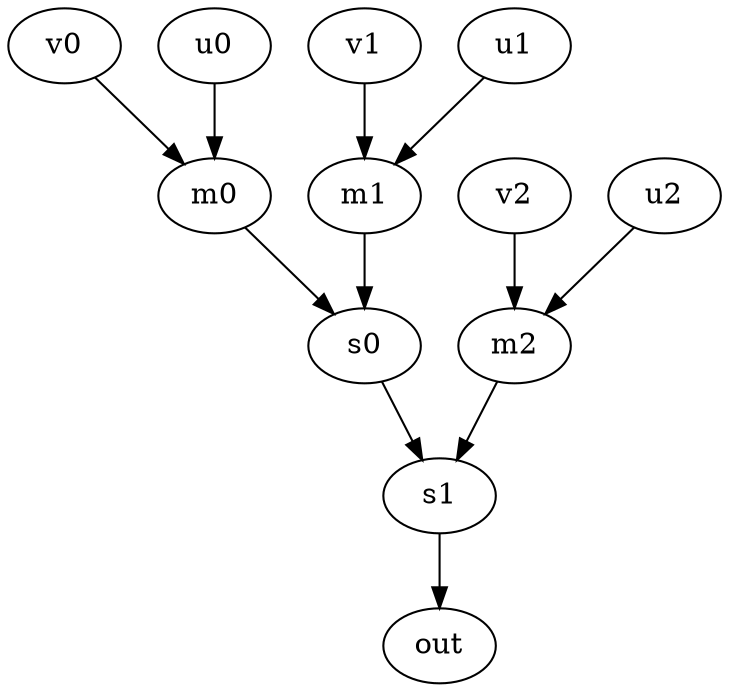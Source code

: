 digraph G {
	v0[opcode=load];
	v1[opcode=load];
	v2[opcode=load];
	u0[opcode=const];
	u1[opcode=const];
	u2[opcode=const];
	out[opcode=store];
	m0[opcode=mul];
	m1[opcode=mul];
	m2[opcode=mul];
	s0[opcode=add];
	s1[opcode=add];
	v0->m0[operand=0];
	v1->m1[operand=0];
	v2->m2[operand=0];
	u0->m0[operand=1];
	u1->m1[operand=1];
	u2->m2[operand=1];
	m0->s0[operand=0];
	m1->s0[operand=1];
	s0->s1[operand=0];
	m2->s1[operand=1];
	s1->out[operand=0];
}


